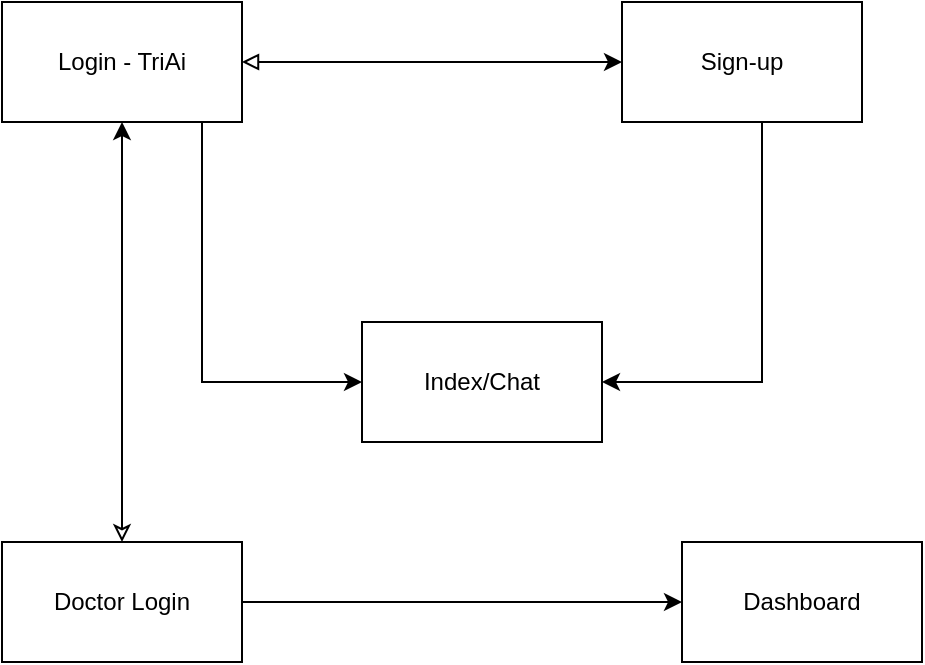 <mxfile version="23.1.5" type="device">
  <diagram name="Page-1" id="2KYvExtTbpfc62TGC_BO">
    <mxGraphModel dx="1050" dy="621" grid="1" gridSize="10" guides="1" tooltips="1" connect="1" arrows="1" fold="1" page="1" pageScale="1" pageWidth="827" pageHeight="1169" math="0" shadow="0">
      <root>
        <mxCell id="0" />
        <mxCell id="1" parent="0" />
        <mxCell id="w-aXNvIqZVoaLgGJY4dh-8" style="edgeStyle=orthogonalEdgeStyle;rounded=0;orthogonalLoop=1;jettySize=auto;html=1;entryX=0;entryY=0.5;entryDx=0;entryDy=0;startArrow=block;startFill=0;" edge="1" parent="1" source="w-aXNvIqZVoaLgGJY4dh-1" target="w-aXNvIqZVoaLgGJY4dh-2">
          <mxGeometry relative="1" as="geometry" />
        </mxCell>
        <mxCell id="w-aXNvIqZVoaLgGJY4dh-10" style="edgeStyle=orthogonalEdgeStyle;rounded=0;orthogonalLoop=1;jettySize=auto;html=1;entryX=0;entryY=0.5;entryDx=0;entryDy=0;" edge="1" parent="1" source="w-aXNvIqZVoaLgGJY4dh-1" target="w-aXNvIqZVoaLgGJY4dh-5">
          <mxGeometry relative="1" as="geometry">
            <Array as="points">
              <mxPoint x="300" y="310" />
            </Array>
          </mxGeometry>
        </mxCell>
        <mxCell id="w-aXNvIqZVoaLgGJY4dh-1" value="Login - TriAi" style="rounded=0;whiteSpace=wrap;html=1;" vertex="1" parent="1">
          <mxGeometry x="200" y="120" width="120" height="60" as="geometry" />
        </mxCell>
        <mxCell id="w-aXNvIqZVoaLgGJY4dh-9" style="edgeStyle=orthogonalEdgeStyle;rounded=0;orthogonalLoop=1;jettySize=auto;html=1;entryX=1;entryY=0.5;entryDx=0;entryDy=0;" edge="1" parent="1" source="w-aXNvIqZVoaLgGJY4dh-2" target="w-aXNvIqZVoaLgGJY4dh-5">
          <mxGeometry relative="1" as="geometry">
            <Array as="points">
              <mxPoint x="580" y="310" />
            </Array>
          </mxGeometry>
        </mxCell>
        <mxCell id="w-aXNvIqZVoaLgGJY4dh-2" value="Sign-up" style="rounded=0;whiteSpace=wrap;html=1;" vertex="1" parent="1">
          <mxGeometry x="510" y="120" width="120" height="60" as="geometry" />
        </mxCell>
        <mxCell id="w-aXNvIqZVoaLgGJY4dh-6" style="edgeStyle=orthogonalEdgeStyle;rounded=0;orthogonalLoop=1;jettySize=auto;html=1;entryX=0;entryY=0.5;entryDx=0;entryDy=0;" edge="1" parent="1" source="w-aXNvIqZVoaLgGJY4dh-3" target="w-aXNvIqZVoaLgGJY4dh-4">
          <mxGeometry relative="1" as="geometry" />
        </mxCell>
        <mxCell id="w-aXNvIqZVoaLgGJY4dh-7" style="edgeStyle=orthogonalEdgeStyle;rounded=0;orthogonalLoop=1;jettySize=auto;html=1;entryX=0.5;entryY=1;entryDx=0;entryDy=0;startArrow=classic;startFill=0;" edge="1" parent="1" source="w-aXNvIqZVoaLgGJY4dh-3" target="w-aXNvIqZVoaLgGJY4dh-1">
          <mxGeometry relative="1" as="geometry" />
        </mxCell>
        <mxCell id="w-aXNvIqZVoaLgGJY4dh-3" value="Doctor Login" style="rounded=0;whiteSpace=wrap;html=1;" vertex="1" parent="1">
          <mxGeometry x="200" y="390" width="120" height="60" as="geometry" />
        </mxCell>
        <mxCell id="w-aXNvIqZVoaLgGJY4dh-4" value="Dashboard" style="rounded=0;whiteSpace=wrap;html=1;" vertex="1" parent="1">
          <mxGeometry x="540" y="390" width="120" height="60" as="geometry" />
        </mxCell>
        <mxCell id="w-aXNvIqZVoaLgGJY4dh-5" value="Index/Chat" style="rounded=0;whiteSpace=wrap;html=1;" vertex="1" parent="1">
          <mxGeometry x="380" y="280" width="120" height="60" as="geometry" />
        </mxCell>
      </root>
    </mxGraphModel>
  </diagram>
</mxfile>
